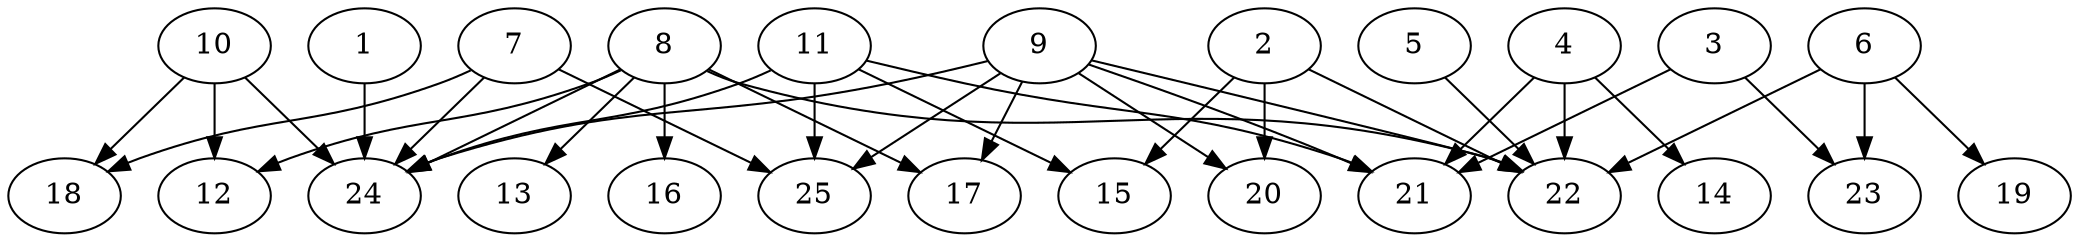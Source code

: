 // DAG automatically generated by daggen at Thu Oct  3 14:00:40 2019
// ./daggen --dot -n 25 --ccr 0.4 --fat 0.9 --regular 0.5 --density 0.5 --mindata 5242880 --maxdata 52428800 
digraph G {
  1 [size="94461440", alpha="0.08", expect_size="37784576"] 
  1 -> 24 [size ="37784576"]
  2 [size="16422400", alpha="0.15", expect_size="6568960"] 
  2 -> 15 [size ="6568960"]
  2 -> 20 [size ="6568960"]
  2 -> 22 [size ="6568960"]
  3 [size="120325120", alpha="0.09", expect_size="48130048"] 
  3 -> 21 [size ="48130048"]
  3 -> 23 [size ="48130048"]
  4 [size="15444480", alpha="0.07", expect_size="6177792"] 
  4 -> 14 [size ="6177792"]
  4 -> 21 [size ="6177792"]
  4 -> 22 [size ="6177792"]
  5 [size="74695680", alpha="0.11", expect_size="29878272"] 
  5 -> 22 [size ="29878272"]
  6 [size="21434880", alpha="0.15", expect_size="8573952"] 
  6 -> 19 [size ="8573952"]
  6 -> 22 [size ="8573952"]
  6 -> 23 [size ="8573952"]
  7 [size="30087680", alpha="0.13", expect_size="12035072"] 
  7 -> 18 [size ="12035072"]
  7 -> 24 [size ="12035072"]
  7 -> 25 [size ="12035072"]
  8 [size="73466880", alpha="0.02", expect_size="29386752"] 
  8 -> 12 [size ="29386752"]
  8 -> 13 [size ="29386752"]
  8 -> 16 [size ="29386752"]
  8 -> 17 [size ="29386752"]
  8 -> 22 [size ="29386752"]
  8 -> 24 [size ="29386752"]
  9 [size="115658240", alpha="0.16", expect_size="46263296"] 
  9 -> 17 [size ="46263296"]
  9 -> 20 [size ="46263296"]
  9 -> 21 [size ="46263296"]
  9 -> 22 [size ="46263296"]
  9 -> 24 [size ="46263296"]
  9 -> 25 [size ="46263296"]
  10 [size="45662720", alpha="0.18", expect_size="18265088"] 
  10 -> 12 [size ="18265088"]
  10 -> 18 [size ="18265088"]
  10 -> 24 [size ="18265088"]
  11 [size="38592000", alpha="0.20", expect_size="15436800"] 
  11 -> 15 [size ="15436800"]
  11 -> 21 [size ="15436800"]
  11 -> 24 [size ="15436800"]
  11 -> 25 [size ="15436800"]
  12 [size="86571520", alpha="0.03", expect_size="34628608"] 
  13 [size="57336320", alpha="0.01", expect_size="22934528"] 
  14 [size="112668160", alpha="0.05", expect_size="45067264"] 
  15 [size="38392320", alpha="0.09", expect_size="15356928"] 
  16 [size="103523840", alpha="0.19", expect_size="41409536"] 
  17 [size="74027520", alpha="0.08", expect_size="29611008"] 
  18 [size="31362560", alpha="0.12", expect_size="12545024"] 
  19 [size="40785920", alpha="0.03", expect_size="16314368"] 
  20 [size="14617600", alpha="0.09", expect_size="5847040"] 
  21 [size="122583040", alpha="0.08", expect_size="49033216"] 
  22 [size="119900160", alpha="0.08", expect_size="47960064"] 
  23 [size="18155520", alpha="0.06", expect_size="7262208"] 
  24 [size="23178240", alpha="0.05", expect_size="9271296"] 
  25 [size="52042240", alpha="0.14", expect_size="20816896"] 
}
